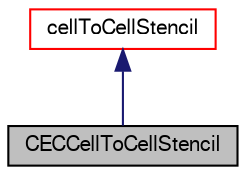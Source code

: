 digraph "CECCellToCellStencil"
{
  bgcolor="transparent";
  edge [fontname="FreeSans",fontsize="10",labelfontname="FreeSans",labelfontsize="10"];
  node [fontname="FreeSans",fontsize="10",shape=record];
  Node4 [label="CECCellToCellStencil",height=0.2,width=0.4,color="black", fillcolor="grey75", style="filled", fontcolor="black"];
  Node5 -> Node4 [dir="back",color="midnightblue",fontsize="10",style="solid",fontname="FreeSans"];
  Node5 [label="cellToCellStencil",height=0.2,width=0.4,color="red",URL="$a22642.html",tooltip="baseclass for extended cell centred addressing. Contains per cell a list of neighbouring cells and/or..."];
}
